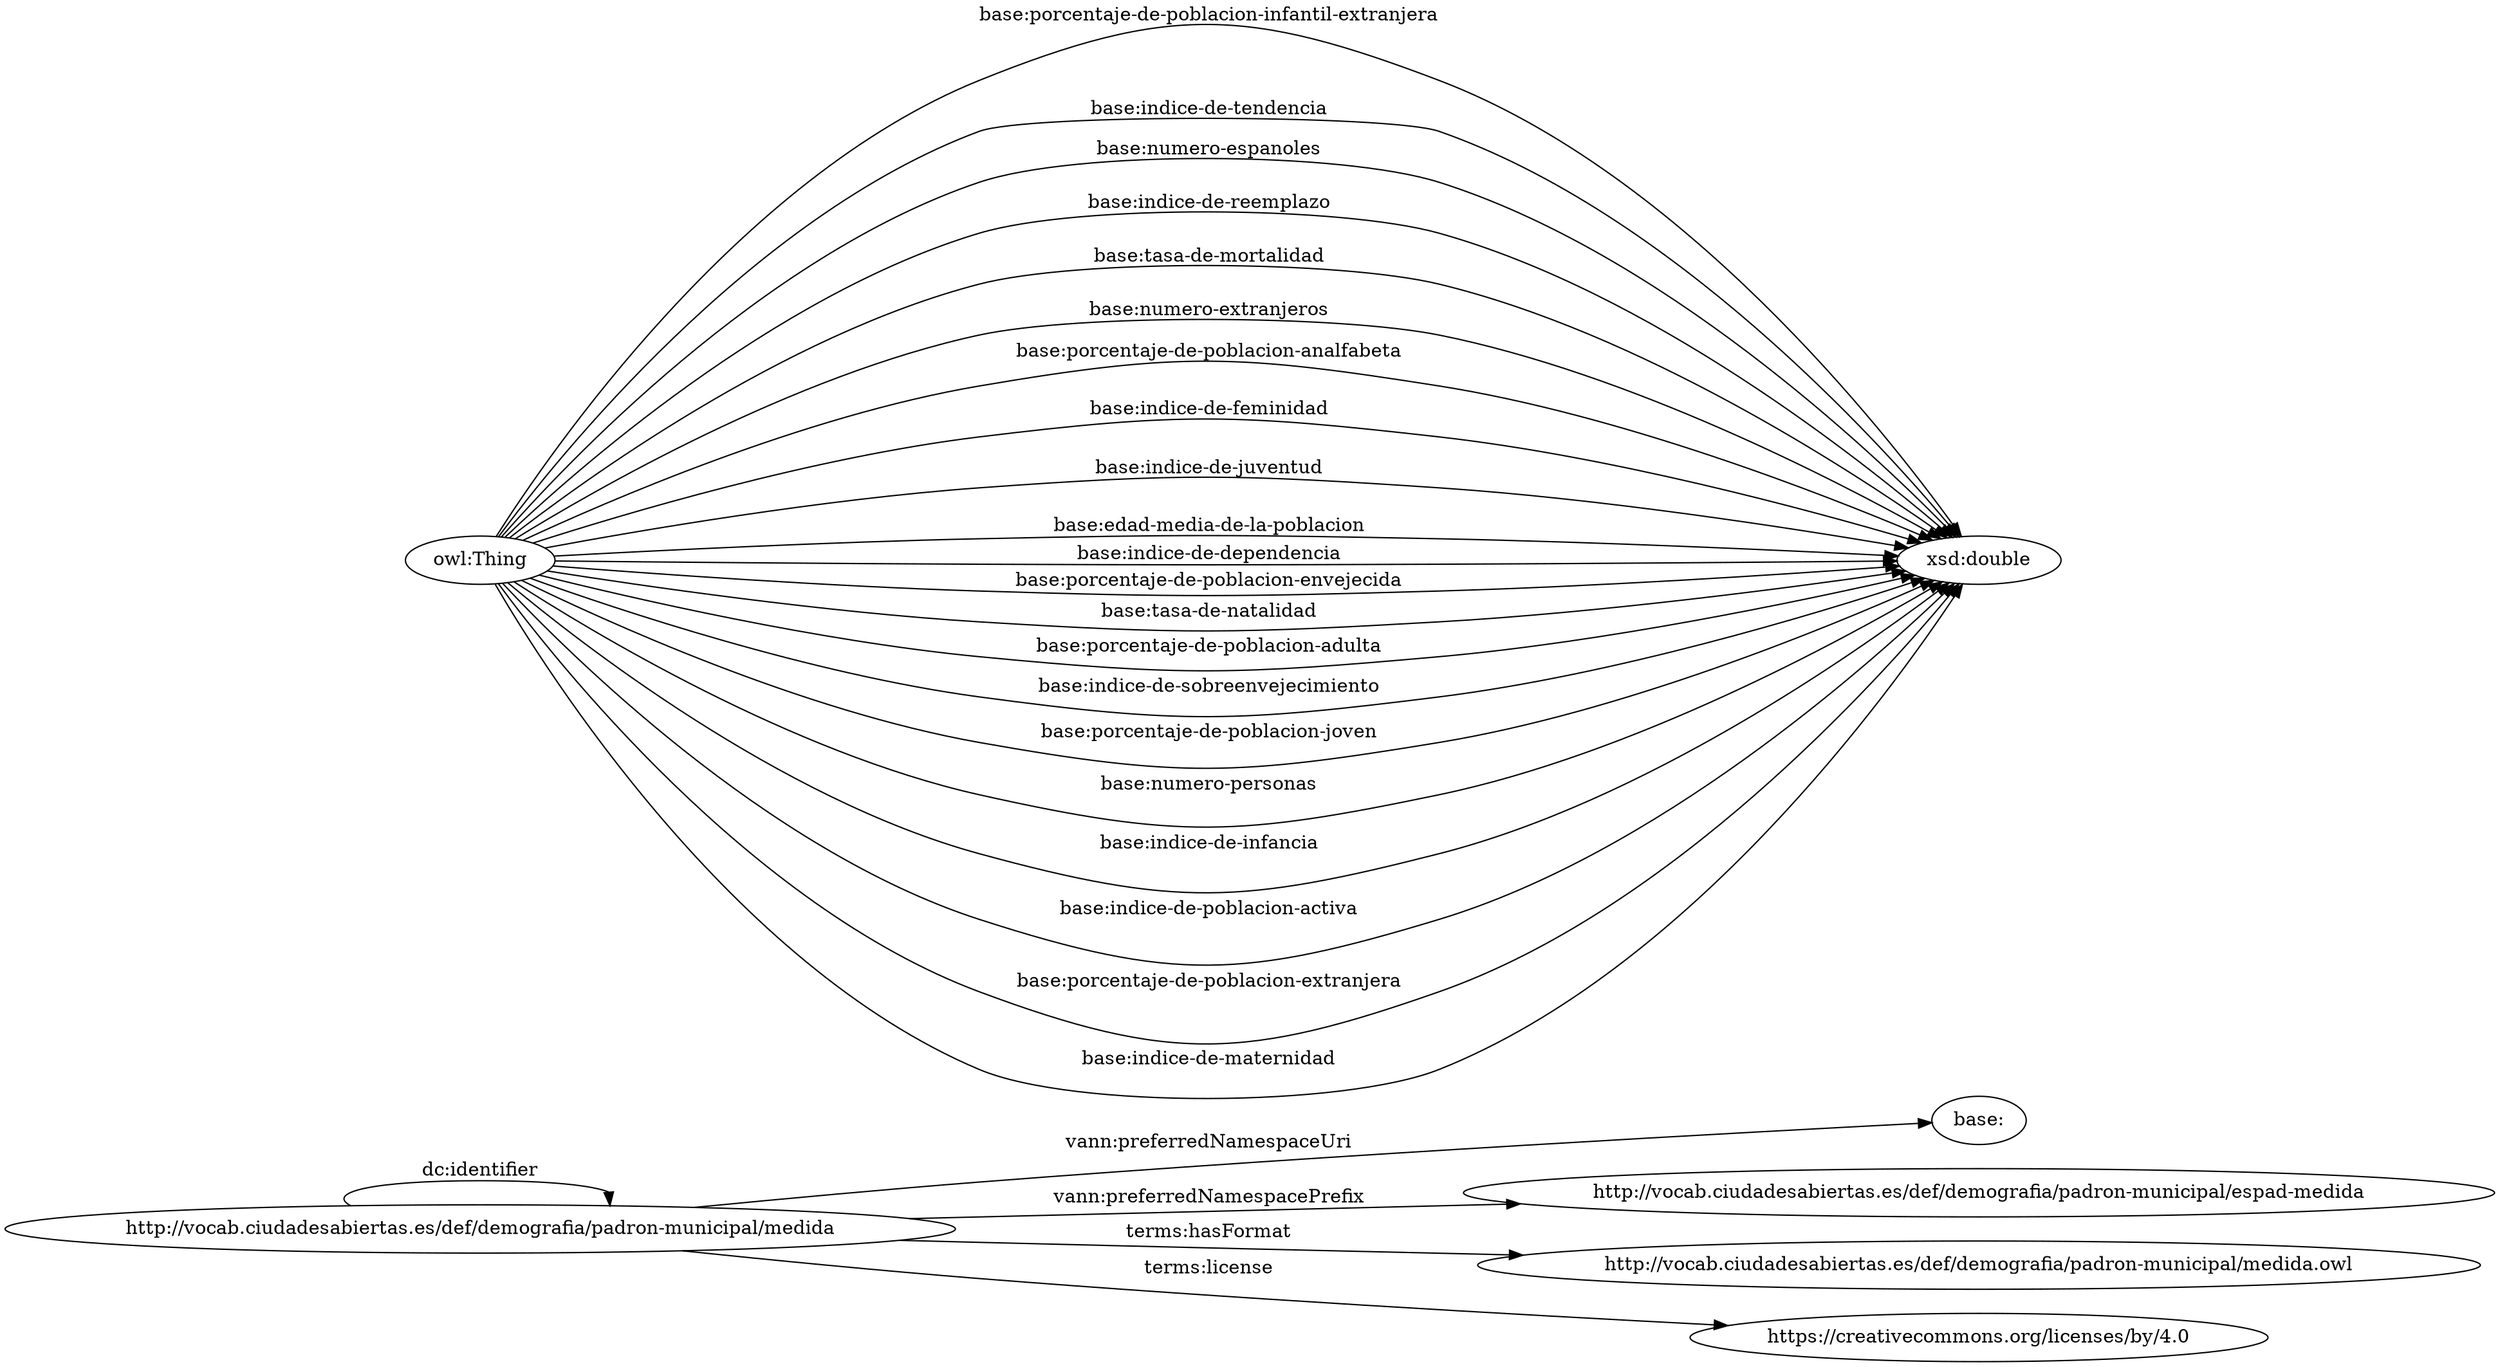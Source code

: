 digraph ar2dtool_diagram { 
rankdir=LR;
size="1501"
	"http://vocab.ciudadesabiertas.es/def/demografia/padron-municipal/medida" -> "http://vocab.ciudadesabiertas.es/def/demografia/padron-municipal/medida" [ label = "dc:identifier" ];
	"http://vocab.ciudadesabiertas.es/def/demografia/padron-municipal/medida" -> "base:" [ label = "vann:preferredNamespaceUri" ];
	"http://vocab.ciudadesabiertas.es/def/demografia/padron-municipal/medida" -> "http://vocab.ciudadesabiertas.es/def/demografia/padron-municipal/espad-medida" [ label = "vann:preferredNamespacePrefix" ];
	"http://vocab.ciudadesabiertas.es/def/demografia/padron-municipal/medida" -> "http://vocab.ciudadesabiertas.es/def/demografia/padron-municipal/medida.owl" [ label = "terms:hasFormat" ];
	"http://vocab.ciudadesabiertas.es/def/demografia/padron-municipal/medida" -> "https://creativecommons.org/licenses/by/4.0" [ label = "terms:license" ];
	"owl:Thing" -> "xsd:double" [ label = "base:porcentaje-de-poblacion-infantil-extranjera" ];
	"owl:Thing" -> "xsd:double" [ label = "base:indice-de-tendencia" ];
	"owl:Thing" -> "xsd:double" [ label = "base:numero-espanoles" ];
	"owl:Thing" -> "xsd:double" [ label = "base:indice-de-reemplazo" ];
	"owl:Thing" -> "xsd:double" [ label = "base:tasa-de-mortalidad" ];
	"owl:Thing" -> "xsd:double" [ label = "base:numero-extranjeros" ];
	"owl:Thing" -> "xsd:double" [ label = "base:porcentaje-de-poblacion-analfabeta" ];
	"owl:Thing" -> "xsd:double" [ label = "base:indice-de-feminidad" ];
	"owl:Thing" -> "xsd:double" [ label = "base:indice-de-juventud" ];
	"owl:Thing" -> "xsd:double" [ label = "base:edad-media-de-la-poblacion" ];
	"owl:Thing" -> "xsd:double" [ label = "base:indice-de-dependencia" ];
	"owl:Thing" -> "xsd:double" [ label = "base:porcentaje-de-poblacion-envejecida" ];
	"owl:Thing" -> "xsd:double" [ label = "base:tasa-de-natalidad" ];
	"owl:Thing" -> "xsd:double" [ label = "base:porcentaje-de-poblacion-adulta" ];
	"owl:Thing" -> "xsd:double" [ label = "base:indice-de-sobreenvejecimiento" ];
	"owl:Thing" -> "xsd:double" [ label = "base:porcentaje-de-poblacion-joven" ];
	"owl:Thing" -> "xsd:double" [ label = "base:numero-personas" ];
	"owl:Thing" -> "xsd:double" [ label = "base:indice-de-infancia" ];
	"owl:Thing" -> "xsd:double" [ label = "base:indice-de-poblacion-activa" ];
	"owl:Thing" -> "xsd:double" [ label = "base:porcentaje-de-poblacion-extranjera" ];
	"owl:Thing" -> "xsd:double" [ label = "base:indice-de-maternidad" ];

}
